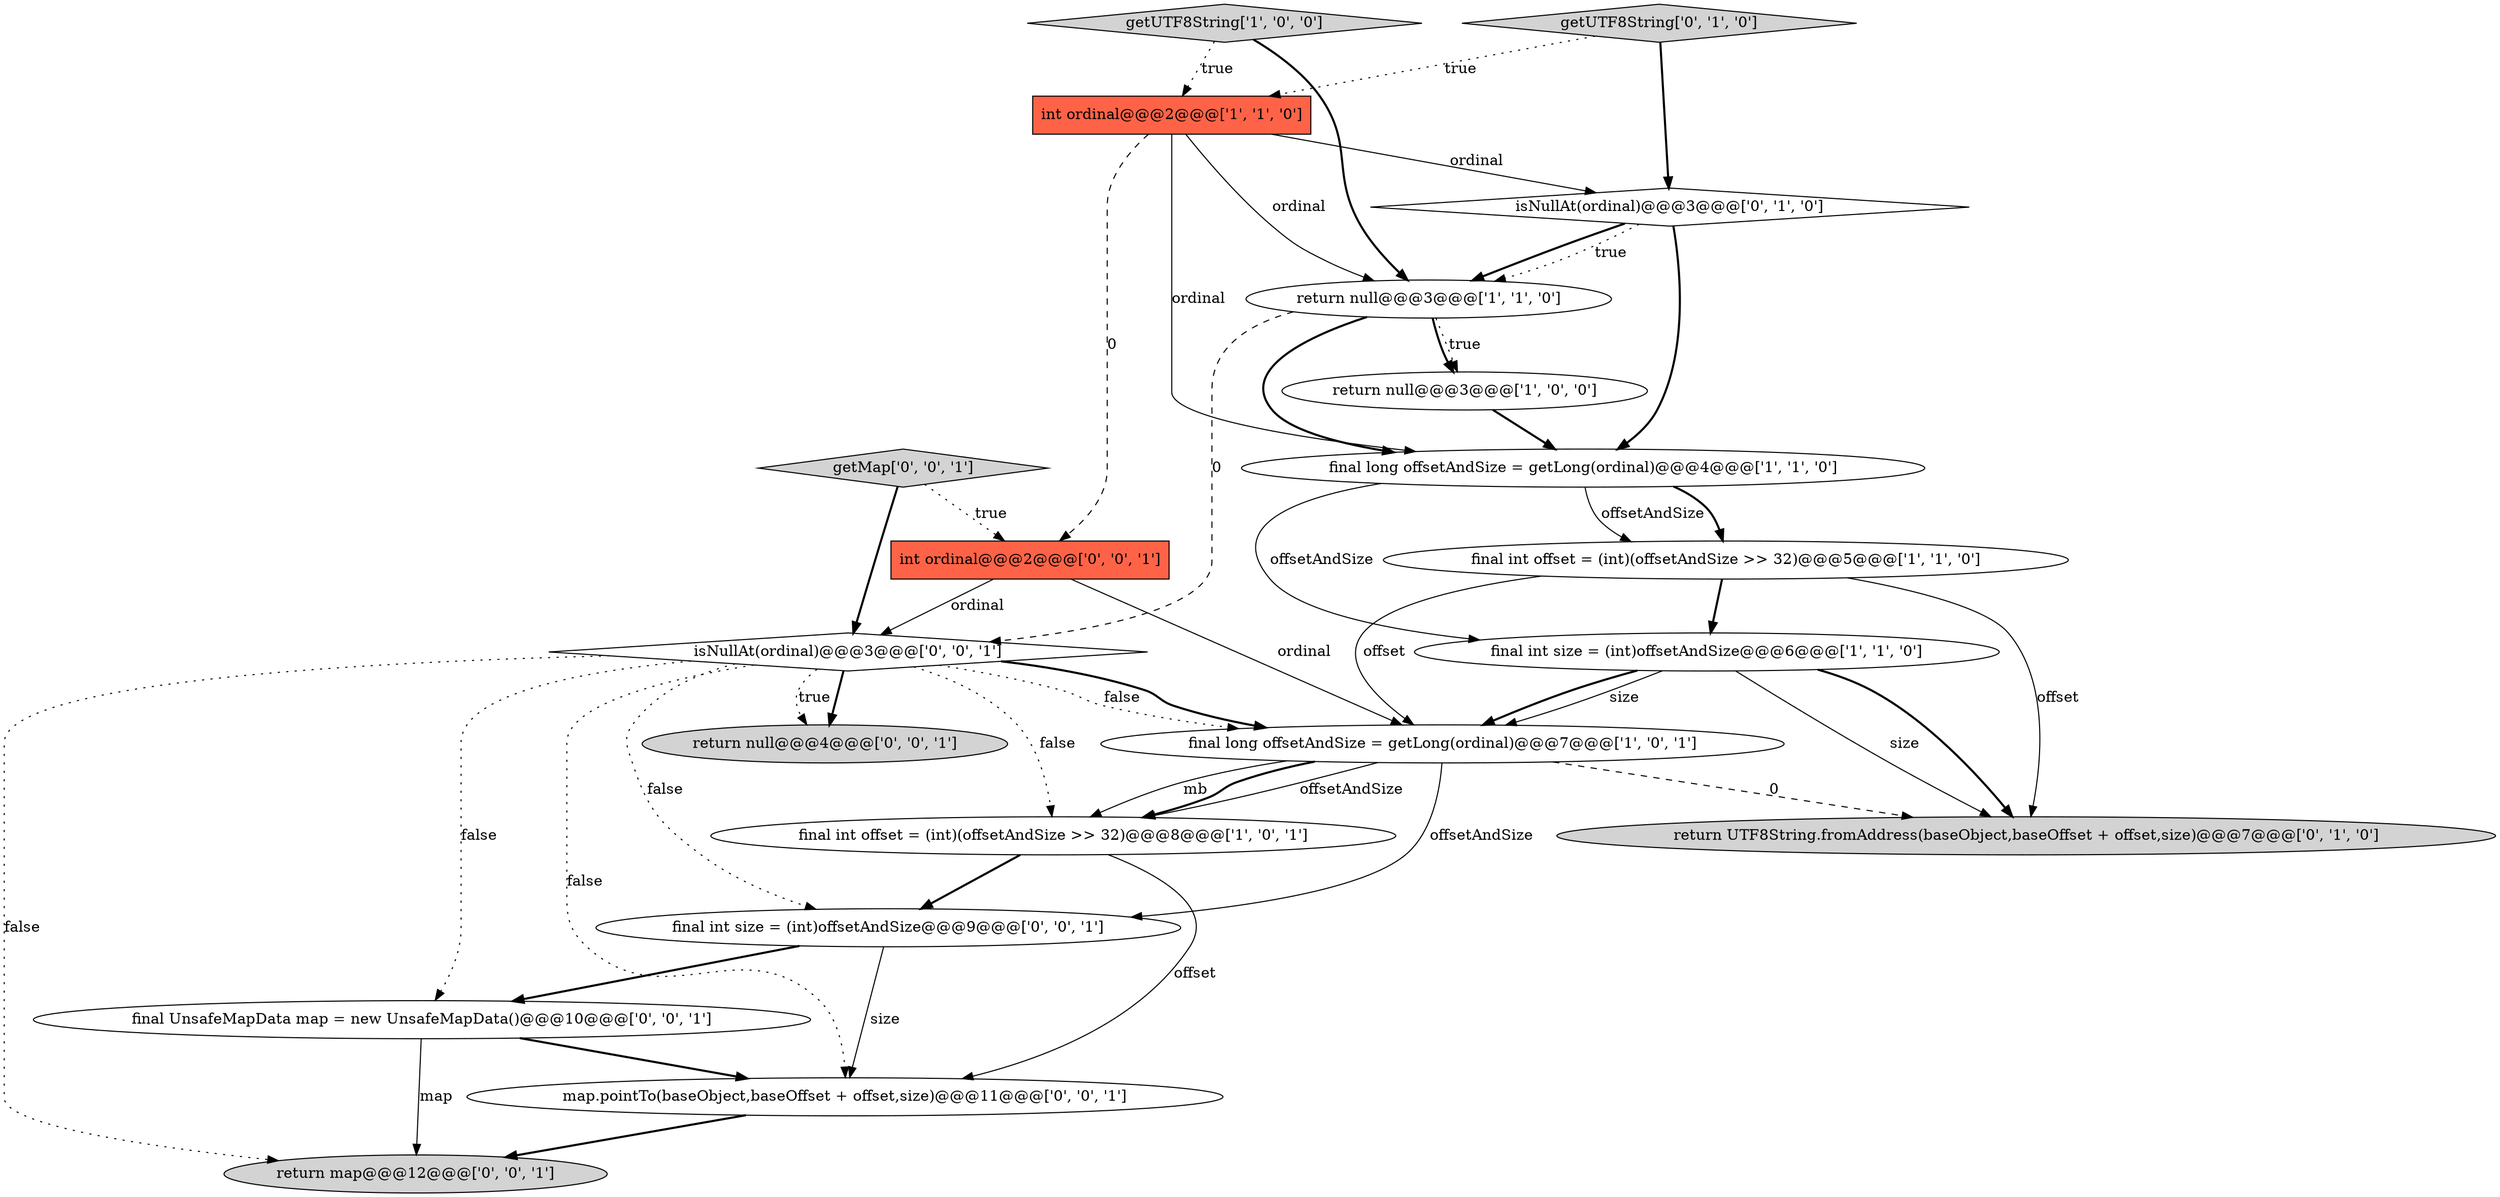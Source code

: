 digraph {
8 [style = filled, label = "return null@@@3@@@['1', '1', '0']", fillcolor = white, shape = ellipse image = "AAA0AAABBB1BBB"];
2 [style = filled, label = "return null@@@3@@@['1', '0', '0']", fillcolor = white, shape = ellipse image = "AAA0AAABBB1BBB"];
16 [style = filled, label = "getMap['0', '0', '1']", fillcolor = lightgray, shape = diamond image = "AAA0AAABBB3BBB"];
5 [style = filled, label = "final int offset = (int)(offsetAndSize >> 32)@@@8@@@['1', '0', '1']", fillcolor = white, shape = ellipse image = "AAA0AAABBB1BBB"];
19 [style = filled, label = "int ordinal@@@2@@@['0', '0', '1']", fillcolor = tomato, shape = box image = "AAA0AAABBB3BBB"];
9 [style = filled, label = "return UTF8String.fromAddress(baseObject,baseOffset + offset,size)@@@7@@@['0', '1', '0']", fillcolor = lightgray, shape = ellipse image = "AAA1AAABBB2BBB"];
3 [style = filled, label = "final int offset = (int)(offsetAndSize >> 32)@@@5@@@['1', '1', '0']", fillcolor = white, shape = ellipse image = "AAA0AAABBB1BBB"];
17 [style = filled, label = "final UnsafeMapData map = new UnsafeMapData()@@@10@@@['0', '0', '1']", fillcolor = white, shape = ellipse image = "AAA0AAABBB3BBB"];
6 [style = filled, label = "int ordinal@@@2@@@['1', '1', '0']", fillcolor = tomato, shape = box image = "AAA0AAABBB1BBB"];
10 [style = filled, label = "isNullAt(ordinal)@@@3@@@['0', '1', '0']", fillcolor = white, shape = diamond image = "AAA0AAABBB2BBB"];
4 [style = filled, label = "final long offsetAndSize = getLong(ordinal)@@@4@@@['1', '1', '0']", fillcolor = white, shape = ellipse image = "AAA0AAABBB1BBB"];
1 [style = filled, label = "getUTF8String['1', '0', '0']", fillcolor = lightgray, shape = diamond image = "AAA0AAABBB1BBB"];
14 [style = filled, label = "isNullAt(ordinal)@@@3@@@['0', '0', '1']", fillcolor = white, shape = diamond image = "AAA0AAABBB3BBB"];
11 [style = filled, label = "getUTF8String['0', '1', '0']", fillcolor = lightgray, shape = diamond image = "AAA0AAABBB2BBB"];
0 [style = filled, label = "final int size = (int)offsetAndSize@@@6@@@['1', '1', '0']", fillcolor = white, shape = ellipse image = "AAA0AAABBB1BBB"];
12 [style = filled, label = "final int size = (int)offsetAndSize@@@9@@@['0', '0', '1']", fillcolor = white, shape = ellipse image = "AAA0AAABBB3BBB"];
15 [style = filled, label = "map.pointTo(baseObject,baseOffset + offset,size)@@@11@@@['0', '0', '1']", fillcolor = white, shape = ellipse image = "AAA0AAABBB3BBB"];
18 [style = filled, label = "return null@@@4@@@['0', '0', '1']", fillcolor = lightgray, shape = ellipse image = "AAA0AAABBB3BBB"];
7 [style = filled, label = "final long offsetAndSize = getLong(ordinal)@@@7@@@['1', '0', '1']", fillcolor = white, shape = ellipse image = "AAA0AAABBB1BBB"];
13 [style = filled, label = "return map@@@12@@@['0', '0', '1']", fillcolor = lightgray, shape = ellipse image = "AAA0AAABBB3BBB"];
3->9 [style = solid, label="offset"];
14->5 [style = dotted, label="false"];
8->14 [style = dashed, label="0"];
14->7 [style = bold, label=""];
2->4 [style = bold, label=""];
14->18 [style = bold, label=""];
8->4 [style = bold, label=""];
7->5 [style = solid, label="offsetAndSize"];
14->18 [style = dotted, label="true"];
14->7 [style = dotted, label="false"];
4->3 [style = solid, label="offsetAndSize"];
0->7 [style = bold, label=""];
1->8 [style = bold, label=""];
0->9 [style = bold, label=""];
10->8 [style = bold, label=""];
8->2 [style = dotted, label="true"];
14->15 [style = dotted, label="false"];
7->5 [style = solid, label="mb"];
1->6 [style = dotted, label="true"];
4->0 [style = solid, label="offsetAndSize"];
6->4 [style = solid, label="ordinal"];
6->8 [style = solid, label="ordinal"];
14->17 [style = dotted, label="false"];
19->14 [style = solid, label="ordinal"];
7->9 [style = dashed, label="0"];
8->2 [style = bold, label=""];
5->15 [style = solid, label="offset"];
11->10 [style = bold, label=""];
12->17 [style = bold, label=""];
0->9 [style = solid, label="size"];
3->7 [style = solid, label="offset"];
17->15 [style = bold, label=""];
10->8 [style = dotted, label="true"];
7->12 [style = solid, label="offsetAndSize"];
17->13 [style = solid, label="map"];
3->0 [style = bold, label=""];
11->6 [style = dotted, label="true"];
10->4 [style = bold, label=""];
16->14 [style = bold, label=""];
19->7 [style = solid, label="ordinal"];
15->13 [style = bold, label=""];
0->7 [style = solid, label="size"];
7->5 [style = bold, label=""];
5->12 [style = bold, label=""];
12->15 [style = solid, label="size"];
6->19 [style = dashed, label="0"];
14->13 [style = dotted, label="false"];
4->3 [style = bold, label=""];
6->10 [style = solid, label="ordinal"];
14->12 [style = dotted, label="false"];
16->19 [style = dotted, label="true"];
}
